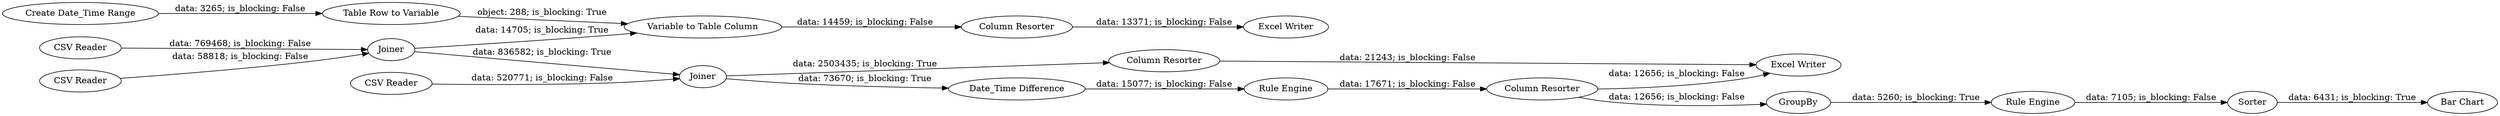 digraph {
	"-6267094557374722299_4" [label=Joiner]
	"-5134634097538492858_23" [label="Rule Engine"]
	"-6267094557374722299_10" [label="Table Row to Variable"]
	"-6267094557374722299_14" [label="Date_Time Difference"]
	"-6267094557374722299_20" [label="Excel Writer"]
	"-6267094557374722299_17" [label="Excel Writer"]
	"-6267094557374722299_9" [label="Variable to Table Column"]
	"-6267094557374722299_11" [label="Column Resorter"]
	"-6267094557374722299_6" [label="Column Resorter"]
	"-6267094557374722299_5" [label=Joiner]
	"-5134634097538492858_21" [label=GroupBy]
	"-6267094557374722299_22" [label="Bar Chart"]
	"-6267094557374722299_1" [label="CSV Reader"]
	"-5134634097538492858_24" [label=Sorter]
	"-6267094557374722299_15" [label="Rule Engine"]
	"-6267094557374722299_2" [label="CSV Reader"]
	"-6267094557374722299_16" [label="Column Resorter"]
	"-6267094557374722299_7" [label="Create Date_Time Range"]
	"-6267094557374722299_3" [label="CSV Reader"]
	"-6267094557374722299_15" -> "-6267094557374722299_16" [label="data: 17671; is_blocking: False"]
	"-6267094557374722299_3" -> "-6267094557374722299_4" [label="data: 769468; is_blocking: False"]
	"-6267094557374722299_6" -> "-6267094557374722299_17" [label="data: 21243; is_blocking: False"]
	"-6267094557374722299_11" -> "-6267094557374722299_20" [label="data: 13371; is_blocking: False"]
	"-6267094557374722299_10" -> "-6267094557374722299_9" [label="object: 288; is_blocking: True"]
	"-6267094557374722299_5" -> "-6267094557374722299_14" [label="data: 73670; is_blocking: True"]
	"-5134634097538492858_23" -> "-5134634097538492858_24" [label="data: 7105; is_blocking: False"]
	"-6267094557374722299_5" -> "-6267094557374722299_6" [label="data: 2503435; is_blocking: True"]
	"-6267094557374722299_14" -> "-6267094557374722299_15" [label="data: 15077; is_blocking: False"]
	"-6267094557374722299_2" -> "-6267094557374722299_4" [label="data: 58818; is_blocking: False"]
	"-6267094557374722299_16" -> "-5134634097538492858_21" [label="data: 12656; is_blocking: False"]
	"-5134634097538492858_24" -> "-6267094557374722299_22" [label="data: 6431; is_blocking: True"]
	"-6267094557374722299_16" -> "-6267094557374722299_17" [label="data: 12656; is_blocking: False"]
	"-6267094557374722299_7" -> "-6267094557374722299_10" [label="data: 3265; is_blocking: False"]
	"-5134634097538492858_21" -> "-5134634097538492858_23" [label="data: 5260; is_blocking: True"]
	"-6267094557374722299_9" -> "-6267094557374722299_11" [label="data: 14459; is_blocking: False"]
	"-6267094557374722299_4" -> "-6267094557374722299_5" [label="data: 836582; is_blocking: True"]
	"-6267094557374722299_1" -> "-6267094557374722299_5" [label="data: 520771; is_blocking: False"]
	"-6267094557374722299_4" -> "-6267094557374722299_9" [label="data: 14705; is_blocking: True"]
	rankdir=LR
}
